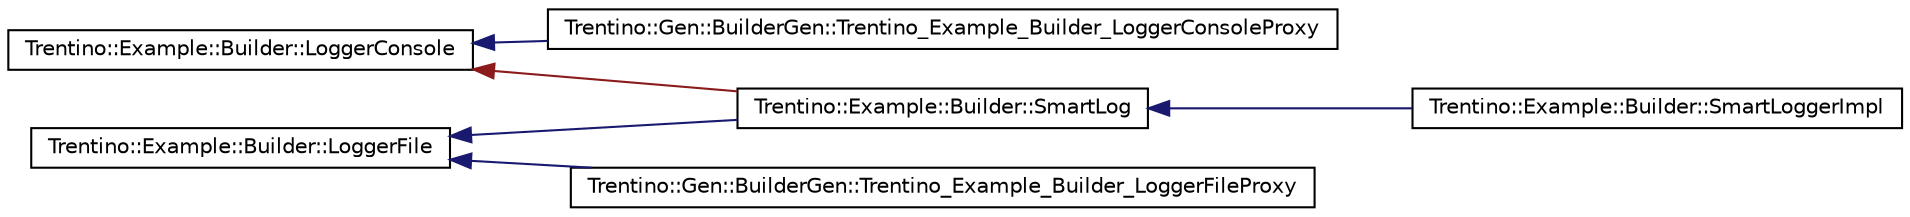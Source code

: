 digraph G
{
  edge [fontname="Helvetica",fontsize="10",labelfontname="Helvetica",labelfontsize="10"];
  node [fontname="Helvetica",fontsize="10",shape=record];
  rankdir="LR";
  Node1 [label="Trentino::Example::Builder::LoggerConsole",height=0.2,width=0.4,color="black", fillcolor="white", style="filled",URL="$class_trentino_1_1_example_1_1_builder_1_1_logger_console.html",tooltip="LogConsole interface testcode."];
  Node1 -> Node2 [dir="back",color="firebrick4",fontsize="10",style="solid",fontname="Helvetica"];
  Node2 [label="Trentino::Example::Builder::SmartLog",height=0.2,width=0.4,color="black", fillcolor="white", style="filled",URL="$class_trentino_1_1_example_1_1_builder_1_1_smart_log.html",tooltip="SmartLog interface testcode."];
  Node2 -> Node3 [dir="back",color="midnightblue",fontsize="10",style="solid",fontname="Helvetica"];
  Node3 [label="Trentino::Example::Builder::SmartLoggerImpl",height=0.2,width=0.4,color="black", fillcolor="white", style="filled",URL="$class_trentino_1_1_example_1_1_builder_1_1_smart_logger_impl.html",tooltip="DividerImpl implementation testcode."];
  Node1 -> Node4 [dir="back",color="midnightblue",fontsize="10",style="solid",fontname="Helvetica"];
  Node4 [label="Trentino::Gen::BuilderGen::Trentino_Example_Builder_LoggerConsoleProxy",height=0.2,width=0.4,color="black", fillcolor="white", style="filled",URL="$class_trentino_1_1_gen_1_1_builder_gen_1_1_trentino___example___builder___logger_console_proxy.html"];
  Node5 [label="Trentino::Example::Builder::LoggerFile",height=0.2,width=0.4,color="black", fillcolor="white", style="filled",URL="$class_trentino_1_1_example_1_1_builder_1_1_logger_file.html",tooltip="LogFile interface testcode."];
  Node5 -> Node2 [dir="back",color="midnightblue",fontsize="10",style="solid",fontname="Helvetica"];
  Node5 -> Node6 [dir="back",color="midnightblue",fontsize="10",style="solid",fontname="Helvetica"];
  Node6 [label="Trentino::Gen::BuilderGen::Trentino_Example_Builder_LoggerFileProxy",height=0.2,width=0.4,color="black", fillcolor="white", style="filled",URL="$class_trentino_1_1_gen_1_1_builder_gen_1_1_trentino___example___builder___logger_file_proxy.html"];
}
